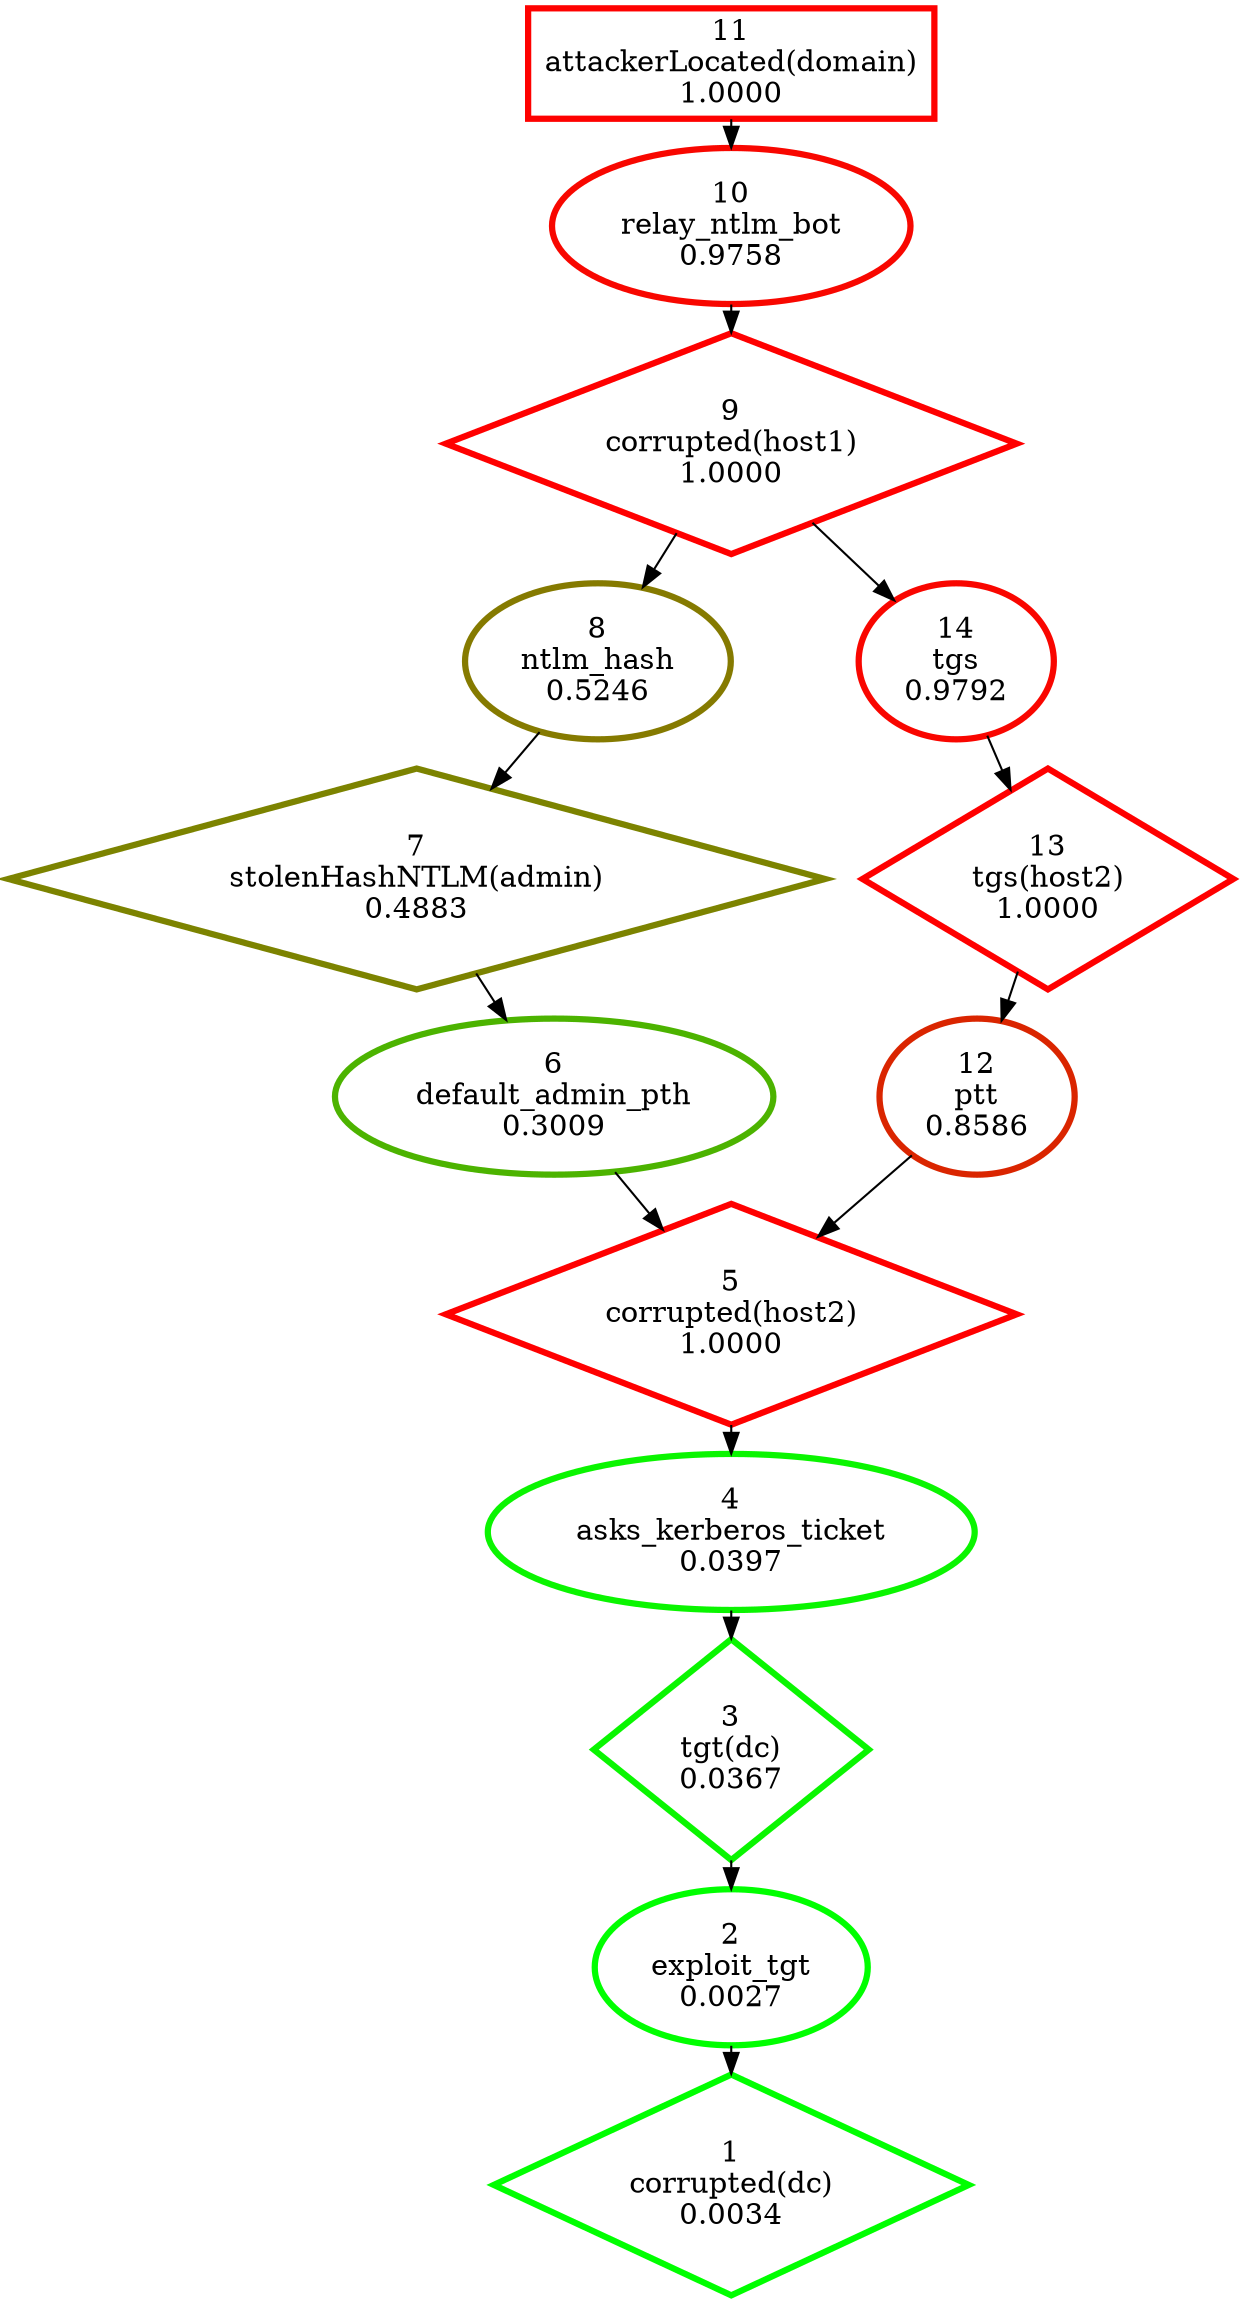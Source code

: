 digraph G {
ranksep=0.2;
  "1" [label="1\ncorrupted(dc)\n0.0034", color="#00FF00", penwidth=3, shape="diamond"];
  "2" [label="2\nexploit_tgt\n0.0027", color="#00FF00", penwidth=3, shape="ellipse"];
  "3" [label="3\ntgt(dc)\n0.0367", color="#09F600", penwidth=3, shape="diamond"];
  "4" [label="4\nasks_kerberos_ticket\n0.0397", color="#0AF500", penwidth=3, shape="ellipse"];
  "5" [label="5\ncorrupted(host2)\n1.0000", color="#FF0000", penwidth=3, shape="diamond"];
  "6" [label="6\ndefault_admin_pth\n0.3009", color="#4CB300", penwidth=3, shape="ellipse"];
  "7" [label="7\nstolenHashNTLM(admin)\n0.4883", color="#7C8300", penwidth=3, shape="diamond"];
  "8" [label="8\nntlm_hash\n0.5246", color="#857A00", penwidth=3, shape="ellipse"];
  "9" [label="9\ncorrupted(host1)\n1.0000", color="#FF0000", penwidth=3, shape="diamond"];
  "10" [label="10\nrelay_ntlm_bot\n0.9758", color="#F80700", penwidth=3, shape="ellipse"];
  "11" [label="11\nattackerLocated(domain)\n1.0000", color="#FE0100", penwidth=3, shape="box"];
  "12" [label="12\nptt\n0.8586", color="#DA2500", penwidth=3, shape="ellipse"];
  "13" [label="13\ntgs(host2)\n1.0000", color="#FF0000", penwidth=3, shape="diamond"];
  "14" [label="14\ntgs\n0.9792", color="#F90600", penwidth=3, shape="ellipse"];
  "11" -> "10";
  "10" -> "9";
  "9" -> "8";
  "9" -> "14";
  "8" -> "7";
  "7" -> "6";
  "6" -> "5";
  "5" -> "4";
  "14" -> "13";
  "13" -> "12";
  "12" -> "5";
  "4" -> "3";
  "3" -> "2";
  "2" -> "1";
}